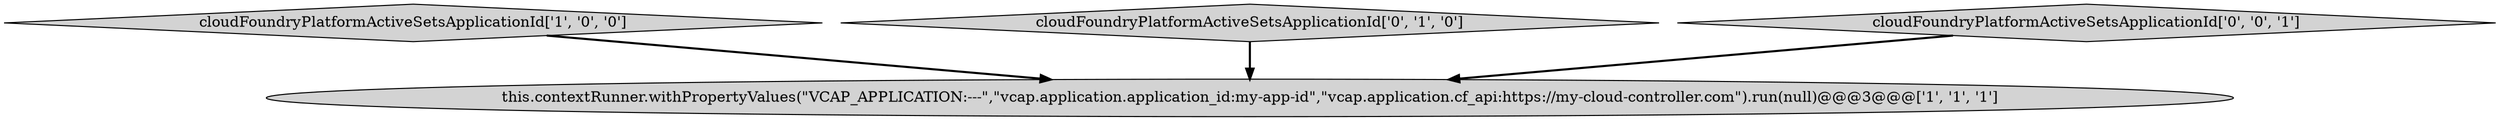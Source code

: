 digraph {
1 [style = filled, label = "cloudFoundryPlatformActiveSetsApplicationId['1', '0', '0']", fillcolor = lightgray, shape = diamond image = "AAA0AAABBB1BBB"];
2 [style = filled, label = "cloudFoundryPlatformActiveSetsApplicationId['0', '1', '0']", fillcolor = lightgray, shape = diamond image = "AAA0AAABBB2BBB"];
3 [style = filled, label = "cloudFoundryPlatformActiveSetsApplicationId['0', '0', '1']", fillcolor = lightgray, shape = diamond image = "AAA0AAABBB3BBB"];
0 [style = filled, label = "this.contextRunner.withPropertyValues(\"VCAP_APPLICATION:---\",\"vcap.application.application_id:my-app-id\",\"vcap.application.cf_api:https://my-cloud-controller.com\").run(null)@@@3@@@['1', '1', '1']", fillcolor = lightgray, shape = ellipse image = "AAA0AAABBB1BBB"];
2->0 [style = bold, label=""];
3->0 [style = bold, label=""];
1->0 [style = bold, label=""];
}
